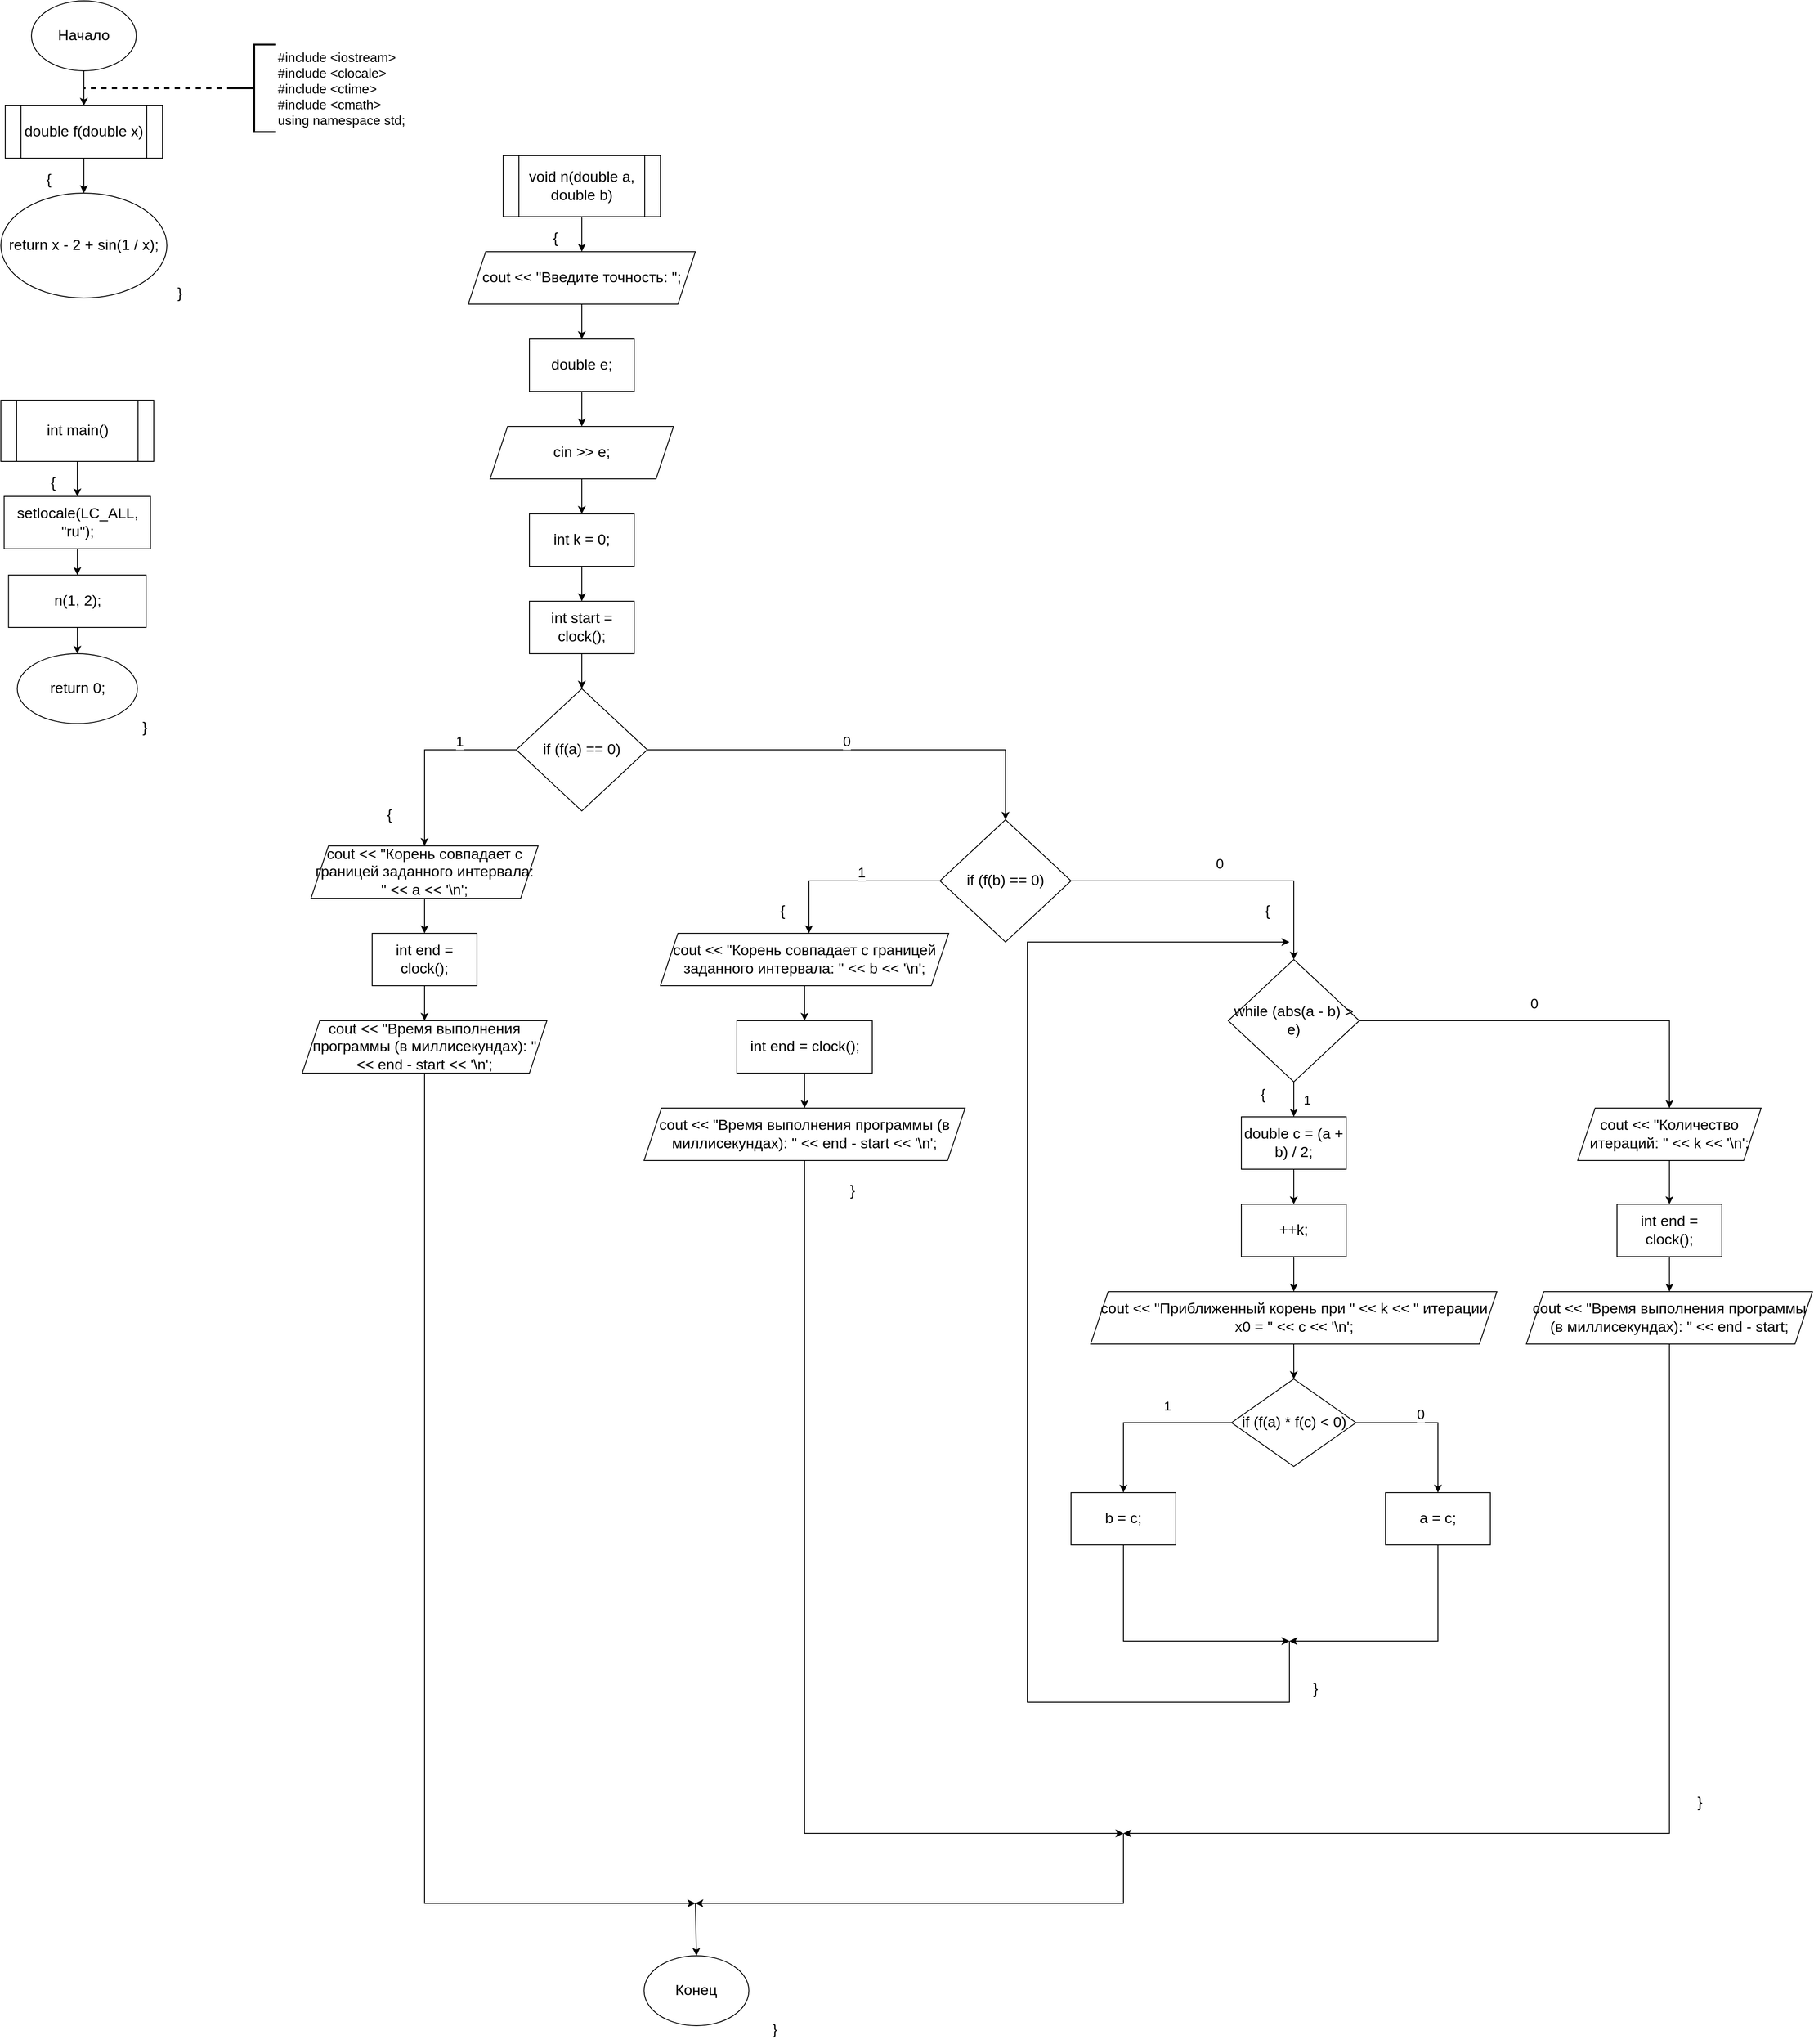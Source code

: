<mxfile version="25.0.2">
  <diagram name="Страница — 1" id="avOrtcsHQqS9am1pPhLw">
    <mxGraphModel dx="1219" dy="724" grid="0" gridSize="10" guides="1" tooltips="1" connect="1" arrows="1" fold="1" page="1" pageScale="1" pageWidth="2339" pageHeight="3300" math="0" shadow="0">
      <root>
        <mxCell id="0" />
        <mxCell id="1" parent="0" />
        <mxCell id="bvT4swcXVPuvCOTgvnRD-3" value="" style="edgeStyle=orthogonalEdgeStyle;rounded=0;orthogonalLoop=1;jettySize=auto;html=1;" edge="1" parent="1" source="bvT4swcXVPuvCOTgvnRD-1" target="bvT4swcXVPuvCOTgvnRD-2">
          <mxGeometry relative="1" as="geometry" />
        </mxCell>
        <mxCell id="bvT4swcXVPuvCOTgvnRD-1" value="Начало" style="ellipse;whiteSpace=wrap;html=1;fontSize=17;" vertex="1" parent="1">
          <mxGeometry x="160" y="23" width="120" height="80" as="geometry" />
        </mxCell>
        <mxCell id="bvT4swcXVPuvCOTgvnRD-7" value="" style="edgeStyle=orthogonalEdgeStyle;rounded=0;orthogonalLoop=1;jettySize=auto;html=1;" edge="1" parent="1" source="bvT4swcXVPuvCOTgvnRD-2" target="bvT4swcXVPuvCOTgvnRD-6">
          <mxGeometry relative="1" as="geometry" />
        </mxCell>
        <mxCell id="bvT4swcXVPuvCOTgvnRD-2" value="double f(double x)" style="shape=process;whiteSpace=wrap;html=1;backgroundOutline=1;fontSize=17;" vertex="1" parent="1">
          <mxGeometry x="130" y="143" width="180" height="60" as="geometry" />
        </mxCell>
        <mxCell id="bvT4swcXVPuvCOTgvnRD-5" style="edgeStyle=orthogonalEdgeStyle;rounded=0;orthogonalLoop=1;jettySize=auto;html=1;exitX=0;exitY=0.5;exitDx=0;exitDy=0;exitPerimeter=0;endArrow=none;endFill=0;strokeWidth=2;dashed=1;" edge="1" parent="1" source="bvT4swcXVPuvCOTgvnRD-4">
          <mxGeometry relative="1" as="geometry">
            <mxPoint x="220" y="123" as="targetPoint" />
          </mxGeometry>
        </mxCell>
        <mxCell id="bvT4swcXVPuvCOTgvnRD-4" value="#include &amp;lt;iostream&amp;gt;&lt;div&gt;#include &amp;lt;clocale&amp;gt;&lt;/div&gt;&lt;div&gt;#include &amp;lt;ctime&amp;gt;&lt;/div&gt;&lt;div&gt;#include &amp;lt;cmath&amp;gt;&lt;/div&gt;&lt;div&gt;using namespace std;&lt;/div&gt;" style="strokeWidth=2;html=1;shape=mxgraph.flowchart.annotation_2;align=left;labelPosition=right;pointerEvents=1;fontSize=15;" vertex="1" parent="1">
          <mxGeometry x="390" y="73" width="50" height="100" as="geometry" />
        </mxCell>
        <mxCell id="bvT4swcXVPuvCOTgvnRD-6" value="return x - 2 + sin(1 / x);" style="ellipse;whiteSpace=wrap;html=1;fontSize=17;" vertex="1" parent="1">
          <mxGeometry x="125" y="243" width="190" height="120" as="geometry" />
        </mxCell>
        <mxCell id="bvT4swcXVPuvCOTgvnRD-8" value="{" style="text;html=1;align=center;verticalAlign=middle;whiteSpace=wrap;rounded=0;fontSize=17;" vertex="1" parent="1">
          <mxGeometry x="150" y="213" width="60" height="30" as="geometry" />
        </mxCell>
        <mxCell id="bvT4swcXVPuvCOTgvnRD-9" value="}" style="text;html=1;align=center;verticalAlign=middle;whiteSpace=wrap;rounded=0;fontSize=17;" vertex="1" parent="1">
          <mxGeometry x="300" y="343" width="60" height="30" as="geometry" />
        </mxCell>
        <mxCell id="bvT4swcXVPuvCOTgvnRD-13" value="" style="edgeStyle=orthogonalEdgeStyle;rounded=0;orthogonalLoop=1;jettySize=auto;html=1;" edge="1" parent="1" source="bvT4swcXVPuvCOTgvnRD-11" target="bvT4swcXVPuvCOTgvnRD-12">
          <mxGeometry relative="1" as="geometry" />
        </mxCell>
        <mxCell id="bvT4swcXVPuvCOTgvnRD-11" value="void n(double a, double b)" style="shape=process;whiteSpace=wrap;html=1;backgroundOutline=1;fontSize=17;" vertex="1" parent="1">
          <mxGeometry x="700" y="200" width="180" height="70" as="geometry" />
        </mxCell>
        <mxCell id="bvT4swcXVPuvCOTgvnRD-15" value="" style="edgeStyle=orthogonalEdgeStyle;rounded=0;orthogonalLoop=1;jettySize=auto;html=1;" edge="1" parent="1" source="bvT4swcXVPuvCOTgvnRD-12" target="bvT4swcXVPuvCOTgvnRD-14">
          <mxGeometry relative="1" as="geometry" />
        </mxCell>
        <mxCell id="bvT4swcXVPuvCOTgvnRD-12" value="cout &lt;&lt; &quot;Введите точность: &quot;;" style="shape=parallelogram;perimeter=parallelogramPerimeter;whiteSpace=wrap;html=1;fixedSize=1;fontSize=17;" vertex="1" parent="1">
          <mxGeometry x="660" y="310" width="260" height="60" as="geometry" />
        </mxCell>
        <mxCell id="bvT4swcXVPuvCOTgvnRD-17" value="" style="edgeStyle=orthogonalEdgeStyle;rounded=0;orthogonalLoop=1;jettySize=auto;html=1;" edge="1" parent="1" source="bvT4swcXVPuvCOTgvnRD-14" target="bvT4swcXVPuvCOTgvnRD-16">
          <mxGeometry relative="1" as="geometry" />
        </mxCell>
        <mxCell id="bvT4swcXVPuvCOTgvnRD-14" value="double e;" style="whiteSpace=wrap;html=1;fontSize=17;" vertex="1" parent="1">
          <mxGeometry x="730" y="410" width="120" height="60" as="geometry" />
        </mxCell>
        <mxCell id="bvT4swcXVPuvCOTgvnRD-19" value="" style="edgeStyle=orthogonalEdgeStyle;rounded=0;orthogonalLoop=1;jettySize=auto;html=1;" edge="1" parent="1" source="bvT4swcXVPuvCOTgvnRD-16" target="bvT4swcXVPuvCOTgvnRD-18">
          <mxGeometry relative="1" as="geometry" />
        </mxCell>
        <mxCell id="bvT4swcXVPuvCOTgvnRD-16" value="cin &amp;gt;&amp;gt; e;" style="shape=parallelogram;perimeter=parallelogramPerimeter;whiteSpace=wrap;html=1;fixedSize=1;fontSize=17;" vertex="1" parent="1">
          <mxGeometry x="685" y="510" width="210" height="60" as="geometry" />
        </mxCell>
        <mxCell id="bvT4swcXVPuvCOTgvnRD-21" value="" style="edgeStyle=orthogonalEdgeStyle;rounded=0;orthogonalLoop=1;jettySize=auto;html=1;" edge="1" parent="1" source="bvT4swcXVPuvCOTgvnRD-18" target="bvT4swcXVPuvCOTgvnRD-20">
          <mxGeometry relative="1" as="geometry" />
        </mxCell>
        <mxCell id="bvT4swcXVPuvCOTgvnRD-18" value="int k = 0;" style="whiteSpace=wrap;html=1;fontSize=17;" vertex="1" parent="1">
          <mxGeometry x="730" y="610" width="120" height="60" as="geometry" />
        </mxCell>
        <mxCell id="bvT4swcXVPuvCOTgvnRD-23" value="" style="edgeStyle=orthogonalEdgeStyle;rounded=0;orthogonalLoop=1;jettySize=auto;html=1;" edge="1" parent="1" source="bvT4swcXVPuvCOTgvnRD-20" target="bvT4swcXVPuvCOTgvnRD-22">
          <mxGeometry relative="1" as="geometry" />
        </mxCell>
        <mxCell id="bvT4swcXVPuvCOTgvnRD-20" value="int start = clock();" style="whiteSpace=wrap;html=1;fontSize=17;" vertex="1" parent="1">
          <mxGeometry x="730" y="710" width="120" height="60" as="geometry" />
        </mxCell>
        <mxCell id="bvT4swcXVPuvCOTgvnRD-25" value="1" style="edgeStyle=orthogonalEdgeStyle;rounded=0;orthogonalLoop=1;jettySize=auto;html=1;fontSize=16;" edge="1" parent="1" source="bvT4swcXVPuvCOTgvnRD-22" target="bvT4swcXVPuvCOTgvnRD-24">
          <mxGeometry x="-0.395" y="-10" relative="1" as="geometry">
            <Array as="points">
              <mxPoint x="610" y="880" />
            </Array>
            <mxPoint as="offset" />
          </mxGeometry>
        </mxCell>
        <mxCell id="bvT4swcXVPuvCOTgvnRD-33" value="0" style="edgeStyle=orthogonalEdgeStyle;rounded=0;orthogonalLoop=1;jettySize=auto;html=1;fontSize=16;" edge="1" parent="1" source="bvT4swcXVPuvCOTgvnRD-22" target="bvT4swcXVPuvCOTgvnRD-32">
          <mxGeometry x="-0.065" y="10" relative="1" as="geometry">
            <mxPoint x="-1" as="offset" />
          </mxGeometry>
        </mxCell>
        <mxCell id="bvT4swcXVPuvCOTgvnRD-22" value="if (f(a) == 0)" style="rhombus;whiteSpace=wrap;html=1;fontSize=17;" vertex="1" parent="1">
          <mxGeometry x="715" y="810" width="150" height="140" as="geometry" />
        </mxCell>
        <mxCell id="bvT4swcXVPuvCOTgvnRD-27" value="" style="edgeStyle=orthogonalEdgeStyle;rounded=0;orthogonalLoop=1;jettySize=auto;html=1;" edge="1" parent="1" source="bvT4swcXVPuvCOTgvnRD-24" target="bvT4swcXVPuvCOTgvnRD-26">
          <mxGeometry relative="1" as="geometry" />
        </mxCell>
        <mxCell id="bvT4swcXVPuvCOTgvnRD-24" value="cout &lt;&lt; &quot;Корень совпадает с границей заданного интервала: &quot; &lt;&lt; a &lt;&lt; &#39;\n&#39;;" style="shape=parallelogram;perimeter=parallelogramPerimeter;whiteSpace=wrap;html=1;fixedSize=1;fontSize=17;" vertex="1" parent="1">
          <mxGeometry x="480" y="990" width="260" height="60" as="geometry" />
        </mxCell>
        <mxCell id="bvT4swcXVPuvCOTgvnRD-29" value="" style="edgeStyle=orthogonalEdgeStyle;rounded=0;orthogonalLoop=1;jettySize=auto;html=1;" edge="1" parent="1" source="bvT4swcXVPuvCOTgvnRD-26" target="bvT4swcXVPuvCOTgvnRD-28">
          <mxGeometry relative="1" as="geometry" />
        </mxCell>
        <mxCell id="bvT4swcXVPuvCOTgvnRD-26" value="int end = clock();" style="whiteSpace=wrap;html=1;fontSize=17;" vertex="1" parent="1">
          <mxGeometry x="550" y="1090" width="120" height="60" as="geometry" />
        </mxCell>
        <mxCell id="bvT4swcXVPuvCOTgvnRD-76" style="edgeStyle=orthogonalEdgeStyle;rounded=0;orthogonalLoop=1;jettySize=auto;html=1;exitX=0.5;exitY=1;exitDx=0;exitDy=0;" edge="1" parent="1" source="bvT4swcXVPuvCOTgvnRD-28">
          <mxGeometry relative="1" as="geometry">
            <mxPoint x="920" y="2200" as="targetPoint" />
            <Array as="points">
              <mxPoint x="610" y="2200" />
            </Array>
          </mxGeometry>
        </mxCell>
        <mxCell id="bvT4swcXVPuvCOTgvnRD-28" value="cout &lt;&lt; &quot;Время выполнения программы (в миллисекундах): &quot; &lt;&lt; end - start &lt;&lt; &#39;\n&#39;;" style="shape=parallelogram;perimeter=parallelogramPerimeter;whiteSpace=wrap;html=1;fixedSize=1;fontSize=17;" vertex="1" parent="1">
          <mxGeometry x="470" y="1190" width="280" height="60" as="geometry" />
        </mxCell>
        <mxCell id="bvT4swcXVPuvCOTgvnRD-30" value="{" style="text;html=1;align=center;verticalAlign=middle;whiteSpace=wrap;rounded=0;fontSize=17;" vertex="1" parent="1">
          <mxGeometry x="730" y="280" width="60" height="30" as="geometry" />
        </mxCell>
        <mxCell id="bvT4swcXVPuvCOTgvnRD-31" value="{" style="text;html=1;align=center;verticalAlign=middle;whiteSpace=wrap;rounded=0;fontSize=17;" vertex="1" parent="1">
          <mxGeometry x="540" y="940" width="60" height="30" as="geometry" />
        </mxCell>
        <mxCell id="bvT4swcXVPuvCOTgvnRD-35" value="1" style="edgeStyle=orthogonalEdgeStyle;rounded=0;orthogonalLoop=1;jettySize=auto;html=1;fontSize=16;" edge="1" parent="1" source="bvT4swcXVPuvCOTgvnRD-32" target="bvT4swcXVPuvCOTgvnRD-34">
          <mxGeometry x="-0.143" y="-10" relative="1" as="geometry">
            <Array as="points">
              <mxPoint x="1050" y="1030" />
            </Array>
            <mxPoint as="offset" />
          </mxGeometry>
        </mxCell>
        <mxCell id="bvT4swcXVPuvCOTgvnRD-43" value="0" style="edgeStyle=orthogonalEdgeStyle;rounded=0;orthogonalLoop=1;jettySize=auto;html=1;fontSize=16;" edge="1" parent="1" source="bvT4swcXVPuvCOTgvnRD-32" target="bvT4swcXVPuvCOTgvnRD-42">
          <mxGeometry x="-0.018" y="20" relative="1" as="geometry">
            <Array as="points">
              <mxPoint x="1605" y="1030" />
            </Array>
            <mxPoint as="offset" />
          </mxGeometry>
        </mxCell>
        <mxCell id="bvT4swcXVPuvCOTgvnRD-32" value="if (f(b) == 0)" style="rhombus;whiteSpace=wrap;html=1;fontSize=17;" vertex="1" parent="1">
          <mxGeometry x="1200" y="960" width="150" height="140" as="geometry" />
        </mxCell>
        <mxCell id="bvT4swcXVPuvCOTgvnRD-38" value="" style="edgeStyle=orthogonalEdgeStyle;rounded=0;orthogonalLoop=1;jettySize=auto;html=1;" edge="1" parent="1" source="bvT4swcXVPuvCOTgvnRD-34" target="bvT4swcXVPuvCOTgvnRD-37">
          <mxGeometry relative="1" as="geometry" />
        </mxCell>
        <mxCell id="bvT4swcXVPuvCOTgvnRD-34" value="cout &lt;&lt; &quot;Корень совпадает с границей заданного интервала: &quot; &lt;&lt; b &lt;&lt; &#39;\n&#39;;" style="shape=parallelogram;perimeter=parallelogramPerimeter;whiteSpace=wrap;html=1;fixedSize=1;fontSize=17;" vertex="1" parent="1">
          <mxGeometry x="880" y="1090" width="330" height="60" as="geometry" />
        </mxCell>
        <mxCell id="bvT4swcXVPuvCOTgvnRD-40" value="" style="edgeStyle=orthogonalEdgeStyle;rounded=0;orthogonalLoop=1;jettySize=auto;html=1;" edge="1" parent="1" source="bvT4swcXVPuvCOTgvnRD-37" target="bvT4swcXVPuvCOTgvnRD-39">
          <mxGeometry relative="1" as="geometry" />
        </mxCell>
        <mxCell id="bvT4swcXVPuvCOTgvnRD-37" value="int end = clock();" style="whiteSpace=wrap;html=1;fontSize=17;" vertex="1" parent="1">
          <mxGeometry x="967.5" y="1190" width="155" height="60" as="geometry" />
        </mxCell>
        <mxCell id="bvT4swcXVPuvCOTgvnRD-72" style="edgeStyle=orthogonalEdgeStyle;rounded=0;orthogonalLoop=1;jettySize=auto;html=1;exitX=0.5;exitY=1;exitDx=0;exitDy=0;" edge="1" parent="1" source="bvT4swcXVPuvCOTgvnRD-39">
          <mxGeometry relative="1" as="geometry">
            <mxPoint x="1410" y="2120" as="targetPoint" />
            <Array as="points">
              <mxPoint x="1045" y="2120" />
              <mxPoint x="1410" y="2120" />
            </Array>
          </mxGeometry>
        </mxCell>
        <mxCell id="bvT4swcXVPuvCOTgvnRD-39" value="cout &lt;&lt; &quot;Время выполнения программы (в миллисекундах): &quot; &lt;&lt; end - start &lt;&lt; &#39;\n&#39;;" style="shape=parallelogram;perimeter=parallelogramPerimeter;whiteSpace=wrap;html=1;fixedSize=1;fontSize=17;" vertex="1" parent="1">
          <mxGeometry x="861.25" y="1290" width="367.5" height="60" as="geometry" />
        </mxCell>
        <mxCell id="bvT4swcXVPuvCOTgvnRD-41" value="{" style="text;html=1;align=center;verticalAlign=middle;whiteSpace=wrap;rounded=0;fontSize=17;" vertex="1" parent="1">
          <mxGeometry x="990" y="1050" width="60" height="30" as="geometry" />
        </mxCell>
        <mxCell id="bvT4swcXVPuvCOTgvnRD-47" value="1" style="edgeStyle=orthogonalEdgeStyle;rounded=0;orthogonalLoop=1;jettySize=auto;html=1;fontSize=15;" edge="1" parent="1" source="bvT4swcXVPuvCOTgvnRD-42" target="bvT4swcXVPuvCOTgvnRD-46">
          <mxGeometry y="15" relative="1" as="geometry">
            <mxPoint as="offset" />
          </mxGeometry>
        </mxCell>
        <mxCell id="bvT4swcXVPuvCOTgvnRD-64" value="0" style="edgeStyle=orthogonalEdgeStyle;rounded=0;orthogonalLoop=1;jettySize=auto;html=1;fontSize=16;" edge="1" parent="1" source="bvT4swcXVPuvCOTgvnRD-42" target="bvT4swcXVPuvCOTgvnRD-63">
          <mxGeometry x="-0.12" y="20" relative="1" as="geometry">
            <mxPoint as="offset" />
          </mxGeometry>
        </mxCell>
        <mxCell id="bvT4swcXVPuvCOTgvnRD-42" value="while (abs(a - b) &gt; e)" style="rhombus;whiteSpace=wrap;html=1;fontSize=17;" vertex="1" parent="1">
          <mxGeometry x="1530" y="1120" width="150" height="140" as="geometry" />
        </mxCell>
        <mxCell id="bvT4swcXVPuvCOTgvnRD-49" value="" style="edgeStyle=orthogonalEdgeStyle;rounded=0;orthogonalLoop=1;jettySize=auto;html=1;" edge="1" parent="1" source="bvT4swcXVPuvCOTgvnRD-46" target="bvT4swcXVPuvCOTgvnRD-48">
          <mxGeometry relative="1" as="geometry" />
        </mxCell>
        <mxCell id="bvT4swcXVPuvCOTgvnRD-46" value="double c = (a + b) / 2;" style="whiteSpace=wrap;html=1;fontSize=17;" vertex="1" parent="1">
          <mxGeometry x="1545" y="1300" width="120" height="60" as="geometry" />
        </mxCell>
        <mxCell id="bvT4swcXVPuvCOTgvnRD-51" value="" style="edgeStyle=orthogonalEdgeStyle;rounded=0;orthogonalLoop=1;jettySize=auto;html=1;" edge="1" parent="1" source="bvT4swcXVPuvCOTgvnRD-48" target="bvT4swcXVPuvCOTgvnRD-50">
          <mxGeometry relative="1" as="geometry" />
        </mxCell>
        <mxCell id="bvT4swcXVPuvCOTgvnRD-48" value="++k;" style="whiteSpace=wrap;html=1;fontSize=17;" vertex="1" parent="1">
          <mxGeometry x="1545" y="1400" width="120" height="60" as="geometry" />
        </mxCell>
        <mxCell id="bvT4swcXVPuvCOTgvnRD-53" value="" style="edgeStyle=orthogonalEdgeStyle;rounded=0;orthogonalLoop=1;jettySize=auto;html=1;" edge="1" parent="1" source="bvT4swcXVPuvCOTgvnRD-50" target="bvT4swcXVPuvCOTgvnRD-52">
          <mxGeometry relative="1" as="geometry" />
        </mxCell>
        <mxCell id="bvT4swcXVPuvCOTgvnRD-50" value="cout &lt;&lt; &quot;Приближенный корень при &quot; &lt;&lt; k &lt;&lt; &quot; итерации x0 = &quot; &lt;&lt; c &lt;&lt; &#39;\n&#39;;" style="shape=parallelogram;perimeter=parallelogramPerimeter;whiteSpace=wrap;html=1;fixedSize=1;fontSize=17;" vertex="1" parent="1">
          <mxGeometry x="1372.5" y="1500" width="465" height="60" as="geometry" />
        </mxCell>
        <mxCell id="bvT4swcXVPuvCOTgvnRD-55" value="1" style="edgeStyle=orthogonalEdgeStyle;rounded=0;orthogonalLoop=1;jettySize=auto;html=1;fontSize=15;" edge="1" parent="1" source="bvT4swcXVPuvCOTgvnRD-52" target="bvT4swcXVPuvCOTgvnRD-54">
          <mxGeometry x="-0.275" y="-20" relative="1" as="geometry">
            <Array as="points">
              <mxPoint x="1410" y="1650" />
            </Array>
            <mxPoint as="offset" />
          </mxGeometry>
        </mxCell>
        <mxCell id="bvT4swcXVPuvCOTgvnRD-57" value="0" style="edgeStyle=orthogonalEdgeStyle;rounded=0;orthogonalLoop=1;jettySize=auto;html=1;fontSize=16;" edge="1" parent="1" source="bvT4swcXVPuvCOTgvnRD-52" target="bvT4swcXVPuvCOTgvnRD-56">
          <mxGeometry x="-0.151" y="10" relative="1" as="geometry">
            <mxPoint as="offset" />
          </mxGeometry>
        </mxCell>
        <mxCell id="bvT4swcXVPuvCOTgvnRD-52" value="if (f(a) * f(c) &lt; 0)" style="rhombus;whiteSpace=wrap;html=1;fontSize=17;" vertex="1" parent="1">
          <mxGeometry x="1533.75" y="1600" width="142.5" height="100" as="geometry" />
        </mxCell>
        <mxCell id="bvT4swcXVPuvCOTgvnRD-58" style="edgeStyle=orthogonalEdgeStyle;rounded=0;orthogonalLoop=1;jettySize=auto;html=1;exitX=0.5;exitY=1;exitDx=0;exitDy=0;" edge="1" parent="1" source="bvT4swcXVPuvCOTgvnRD-54">
          <mxGeometry relative="1" as="geometry">
            <mxPoint x="1600.0" y="1900" as="targetPoint" />
            <Array as="points">
              <mxPoint x="1410" y="1900" />
            </Array>
          </mxGeometry>
        </mxCell>
        <mxCell id="bvT4swcXVPuvCOTgvnRD-54" value="b = c;" style="whiteSpace=wrap;html=1;fontSize=17;" vertex="1" parent="1">
          <mxGeometry x="1350" y="1730" width="120" height="60" as="geometry" />
        </mxCell>
        <mxCell id="bvT4swcXVPuvCOTgvnRD-59" style="edgeStyle=orthogonalEdgeStyle;rounded=0;orthogonalLoop=1;jettySize=auto;html=1;exitX=0.5;exitY=1;exitDx=0;exitDy=0;" edge="1" parent="1" source="bvT4swcXVPuvCOTgvnRD-56">
          <mxGeometry relative="1" as="geometry">
            <mxPoint x="1600.0" y="1900" as="targetPoint" />
            <Array as="points">
              <mxPoint x="1770" y="1900" />
            </Array>
          </mxGeometry>
        </mxCell>
        <mxCell id="bvT4swcXVPuvCOTgvnRD-56" value="a = c;" style="whiteSpace=wrap;html=1;fontSize=17;" vertex="1" parent="1">
          <mxGeometry x="1710" y="1730" width="120" height="60" as="geometry" />
        </mxCell>
        <mxCell id="bvT4swcXVPuvCOTgvnRD-60" value="" style="endArrow=classic;html=1;rounded=0;" edge="1" parent="1">
          <mxGeometry width="50" height="50" relative="1" as="geometry">
            <mxPoint x="1600" y="1900" as="sourcePoint" />
            <mxPoint x="1600" y="1100" as="targetPoint" />
            <Array as="points">
              <mxPoint x="1600" y="1970" />
              <mxPoint x="1300" y="1970" />
              <mxPoint x="1300" y="1100" />
            </Array>
          </mxGeometry>
        </mxCell>
        <mxCell id="bvT4swcXVPuvCOTgvnRD-61" value="{" style="text;html=1;align=center;verticalAlign=middle;whiteSpace=wrap;rounded=0;fontSize=17;" vertex="1" parent="1">
          <mxGeometry x="1540" y="1260" width="60" height="30" as="geometry" />
        </mxCell>
        <mxCell id="bvT4swcXVPuvCOTgvnRD-62" value="}" style="text;html=1;align=center;verticalAlign=middle;whiteSpace=wrap;rounded=0;fontSize=17;" vertex="1" parent="1">
          <mxGeometry x="1600" y="1940" width="60" height="30" as="geometry" />
        </mxCell>
        <mxCell id="bvT4swcXVPuvCOTgvnRD-68" value="" style="edgeStyle=orthogonalEdgeStyle;rounded=0;orthogonalLoop=1;jettySize=auto;html=1;" edge="1" parent="1" source="bvT4swcXVPuvCOTgvnRD-63" target="bvT4swcXVPuvCOTgvnRD-67">
          <mxGeometry relative="1" as="geometry" />
        </mxCell>
        <mxCell id="bvT4swcXVPuvCOTgvnRD-63" value="cout &lt;&lt; &quot;Количество итераций: &quot; &lt;&lt; k &lt;&lt; &#39;\n&#39;;" style="shape=parallelogram;perimeter=parallelogramPerimeter;whiteSpace=wrap;html=1;fixedSize=1;fontSize=17;" vertex="1" parent="1">
          <mxGeometry x="1930" y="1290" width="210" height="60" as="geometry" />
        </mxCell>
        <mxCell id="bvT4swcXVPuvCOTgvnRD-70" value="" style="edgeStyle=orthogonalEdgeStyle;rounded=0;orthogonalLoop=1;jettySize=auto;html=1;" edge="1" parent="1" source="bvT4swcXVPuvCOTgvnRD-67" target="bvT4swcXVPuvCOTgvnRD-69">
          <mxGeometry relative="1" as="geometry" />
        </mxCell>
        <mxCell id="bvT4swcXVPuvCOTgvnRD-67" value="int end = clock();" style="whiteSpace=wrap;html=1;fontSize=17;" vertex="1" parent="1">
          <mxGeometry x="1975" y="1400" width="120" height="60" as="geometry" />
        </mxCell>
        <mxCell id="bvT4swcXVPuvCOTgvnRD-71" style="edgeStyle=orthogonalEdgeStyle;rounded=0;orthogonalLoop=1;jettySize=auto;html=1;exitX=0.5;exitY=1;exitDx=0;exitDy=0;" edge="1" parent="1" source="bvT4swcXVPuvCOTgvnRD-69">
          <mxGeometry relative="1" as="geometry">
            <mxPoint x="1410" y="2120" as="targetPoint" />
            <Array as="points">
              <mxPoint x="2035" y="2120" />
            </Array>
          </mxGeometry>
        </mxCell>
        <mxCell id="bvT4swcXVPuvCOTgvnRD-69" value="cout &lt;&lt; &quot;Время выполнения программы (в миллисекундах): &quot; &lt;&lt; end - start;" style="shape=parallelogram;perimeter=parallelogramPerimeter;whiteSpace=wrap;html=1;fixedSize=1;fontSize=17;" vertex="1" parent="1">
          <mxGeometry x="1871.25" y="1500" width="327.5" height="60" as="geometry" />
        </mxCell>
        <mxCell id="bvT4swcXVPuvCOTgvnRD-74" value="}" style="text;html=1;align=center;verticalAlign=middle;whiteSpace=wrap;rounded=0;fontSize=17;" vertex="1" parent="1">
          <mxGeometry x="1070" y="1370" width="60" height="30" as="geometry" />
        </mxCell>
        <mxCell id="bvT4swcXVPuvCOTgvnRD-75" value="" style="endArrow=classic;html=1;rounded=0;" edge="1" parent="1">
          <mxGeometry width="50" height="50" relative="1" as="geometry">
            <mxPoint x="1410" y="2120" as="sourcePoint" />
            <mxPoint x="920" y="2200" as="targetPoint" />
            <Array as="points">
              <mxPoint x="1410" y="2200" />
            </Array>
          </mxGeometry>
        </mxCell>
        <mxCell id="bvT4swcXVPuvCOTgvnRD-77" value="" style="endArrow=classic;html=1;rounded=0;entryX=0.5;entryY=0;entryDx=0;entryDy=0;" edge="1" parent="1" target="bvT4swcXVPuvCOTgvnRD-78">
          <mxGeometry width="50" height="50" relative="1" as="geometry">
            <mxPoint x="920" y="2200" as="sourcePoint" />
            <mxPoint x="920" y="2270" as="targetPoint" />
          </mxGeometry>
        </mxCell>
        <mxCell id="bvT4swcXVPuvCOTgvnRD-78" value="Конец" style="ellipse;whiteSpace=wrap;html=1;fontSize=17;" vertex="1" parent="1">
          <mxGeometry x="861.25" y="2260" width="120" height="80" as="geometry" />
        </mxCell>
        <mxCell id="bvT4swcXVPuvCOTgvnRD-81" value="" style="edgeStyle=orthogonalEdgeStyle;rounded=0;orthogonalLoop=1;jettySize=auto;html=1;" edge="1" parent="1" source="bvT4swcXVPuvCOTgvnRD-79" target="bvT4swcXVPuvCOTgvnRD-80">
          <mxGeometry relative="1" as="geometry" />
        </mxCell>
        <mxCell id="bvT4swcXVPuvCOTgvnRD-79" value="int main()" style="shape=process;whiteSpace=wrap;html=1;backgroundOutline=1;fontSize=17;" vertex="1" parent="1">
          <mxGeometry x="125" y="480" width="175" height="70" as="geometry" />
        </mxCell>
        <mxCell id="bvT4swcXVPuvCOTgvnRD-83" value="" style="edgeStyle=orthogonalEdgeStyle;rounded=0;orthogonalLoop=1;jettySize=auto;html=1;" edge="1" parent="1" source="bvT4swcXVPuvCOTgvnRD-80" target="bvT4swcXVPuvCOTgvnRD-82">
          <mxGeometry relative="1" as="geometry" />
        </mxCell>
        <mxCell id="bvT4swcXVPuvCOTgvnRD-80" value="setlocale(LC_ALL, &quot;ru&quot;);" style="whiteSpace=wrap;html=1;fontSize=17;" vertex="1" parent="1">
          <mxGeometry x="128.75" y="590" width="167.5" height="60" as="geometry" />
        </mxCell>
        <mxCell id="bvT4swcXVPuvCOTgvnRD-85" value="" style="edgeStyle=orthogonalEdgeStyle;rounded=0;orthogonalLoop=1;jettySize=auto;html=1;" edge="1" parent="1" source="bvT4swcXVPuvCOTgvnRD-82" target="bvT4swcXVPuvCOTgvnRD-84">
          <mxGeometry relative="1" as="geometry" />
        </mxCell>
        <mxCell id="bvT4swcXVPuvCOTgvnRD-82" value="n(1, 2);" style="whiteSpace=wrap;html=1;fontSize=17;" vertex="1" parent="1">
          <mxGeometry x="133.75" y="680" width="157.5" height="60" as="geometry" />
        </mxCell>
        <mxCell id="bvT4swcXVPuvCOTgvnRD-84" value="return 0;" style="ellipse;whiteSpace=wrap;html=1;fontSize=17;" vertex="1" parent="1">
          <mxGeometry x="143.75" y="770" width="137.5" height="80" as="geometry" />
        </mxCell>
        <mxCell id="bvT4swcXVPuvCOTgvnRD-86" value="{" style="text;html=1;align=center;verticalAlign=middle;whiteSpace=wrap;rounded=0;fontSize=17;" vertex="1" parent="1">
          <mxGeometry x="155" y="560" width="60" height="30" as="geometry" />
        </mxCell>
        <mxCell id="bvT4swcXVPuvCOTgvnRD-87" value="}" style="text;html=1;align=center;verticalAlign=middle;whiteSpace=wrap;rounded=0;fontSize=17;" vertex="1" parent="1">
          <mxGeometry x="260" y="840" width="60" height="30" as="geometry" />
        </mxCell>
        <mxCell id="bvT4swcXVPuvCOTgvnRD-88" value="}" style="text;html=1;align=center;verticalAlign=middle;whiteSpace=wrap;rounded=0;fontSize=17;" vertex="1" parent="1">
          <mxGeometry x="981.25" y="2330" width="60" height="30" as="geometry" />
        </mxCell>
        <mxCell id="bvT4swcXVPuvCOTgvnRD-89" value="}" style="text;html=1;align=center;verticalAlign=middle;whiteSpace=wrap;rounded=0;fontSize=17;" vertex="1" parent="1">
          <mxGeometry x="2040" y="2070" width="60" height="30" as="geometry" />
        </mxCell>
        <mxCell id="bvT4swcXVPuvCOTgvnRD-90" value="{" style="text;html=1;align=center;verticalAlign=middle;whiteSpace=wrap;rounded=0;fontSize=17;" vertex="1" parent="1">
          <mxGeometry x="1545" y="1050" width="60" height="30" as="geometry" />
        </mxCell>
      </root>
    </mxGraphModel>
  </diagram>
</mxfile>
